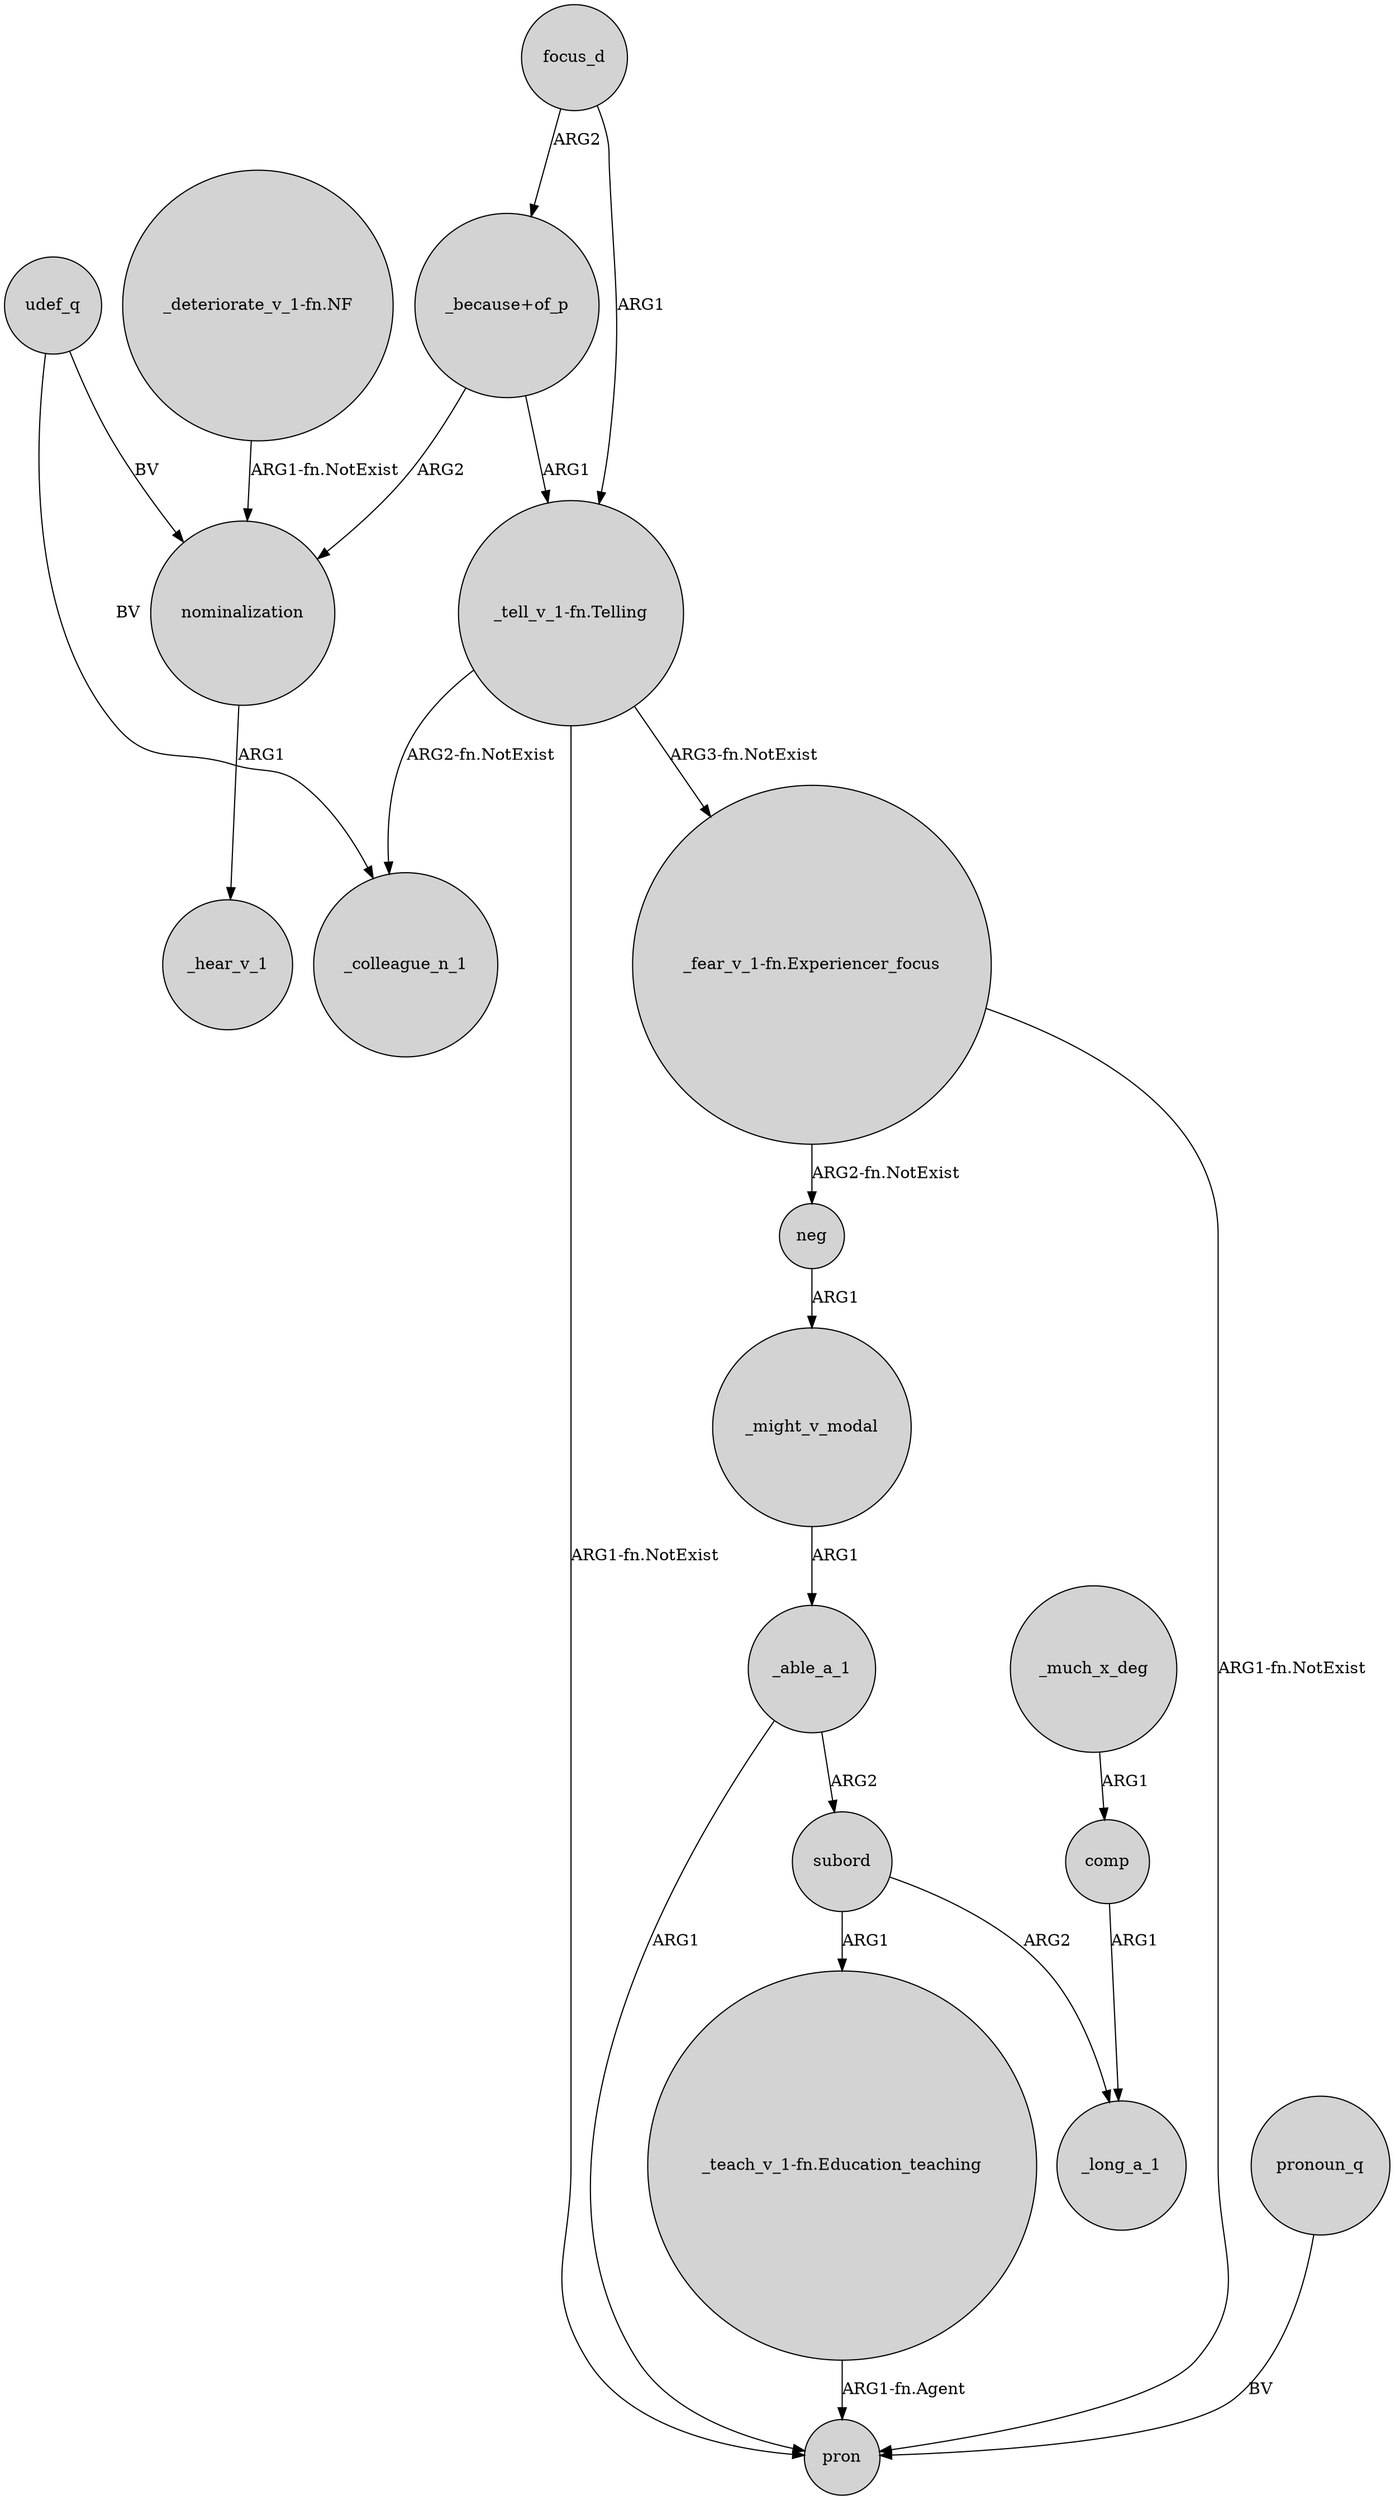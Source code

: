digraph {
	node [shape=circle style=filled]
	"_fear_v_1-fn.Experiencer_focus" -> pron [label="ARG1-fn.NotExist"]
	"_tell_v_1-fn.Telling" -> "_fear_v_1-fn.Experiencer_focus" [label="ARG3-fn.NotExist"]
	"_tell_v_1-fn.Telling" -> _colleague_n_1 [label="ARG2-fn.NotExist"]
	comp -> _long_a_1 [label=ARG1]
	nominalization -> _hear_v_1 [label=ARG1]
	"_deteriorate_v_1-fn.NF" -> nominalization [label="ARG1-fn.NotExist"]
	subord -> _long_a_1 [label=ARG2]
	neg -> _might_v_modal [label=ARG1]
	focus_d -> "_tell_v_1-fn.Telling" [label=ARG1]
	pronoun_q -> pron [label=BV]
	"_fear_v_1-fn.Experiencer_focus" -> neg [label="ARG2-fn.NotExist"]
	subord -> "_teach_v_1-fn.Education_teaching" [label=ARG1]
	udef_q -> nominalization [label=BV]
	focus_d -> "_because+of_p" [label=ARG2]
	"_teach_v_1-fn.Education_teaching" -> pron [label="ARG1-fn.Agent"]
	udef_q -> _colleague_n_1 [label=BV]
	_might_v_modal -> _able_a_1 [label=ARG1]
	_much_x_deg -> comp [label=ARG1]
	_able_a_1 -> pron [label=ARG1]
	"_because+of_p" -> "_tell_v_1-fn.Telling" [label=ARG1]
	"_because+of_p" -> nominalization [label=ARG2]
	"_tell_v_1-fn.Telling" -> pron [label="ARG1-fn.NotExist"]
	_able_a_1 -> subord [label=ARG2]
}
